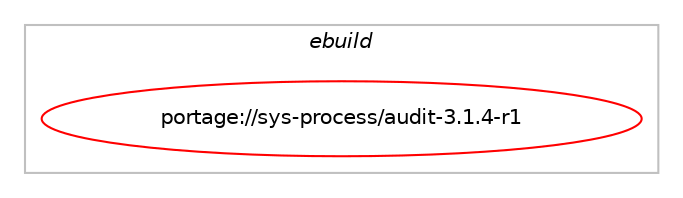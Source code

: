 digraph prolog {

# *************
# Graph options
# *************

newrank=true;
concentrate=true;
compound=true;
graph [rankdir=LR,fontname=Helvetica,fontsize=10,ranksep=1.5];#, ranksep=2.5, nodesep=0.2];
edge  [arrowhead=vee];
node  [fontname=Helvetica,fontsize=10];

# **********
# The ebuild
# **********

subgraph cluster_leftcol {
color=gray;
label=<<i>ebuild</i>>;
id [label="portage://sys-process/audit-3.1.4-r1", color=red, width=4, href="../sys-process/audit-3.1.4-r1.svg"];
}

# ****************
# The dependencies
# ****************

subgraph cluster_midcol {
color=gray;
label=<<i>dependencies</i>>;
subgraph cluster_compile {
fillcolor="#eeeeee";
style=filled;
label=<<i>compile</i>>;
# *** BEGIN UNKNOWN DEPENDENCY TYPE (TODO) ***
# id -> equal(use_conditional_group(positive,gssapi,portage://sys-process/audit-3.1.4-r1,[package_dependency(portage://sys-process/audit-3.1.4-r1,install,no,virtual,krb5,none,[,,],[],[])]))
# *** END UNKNOWN DEPENDENCY TYPE (TODO) ***

# *** BEGIN UNKNOWN DEPENDENCY TYPE (TODO) ***
# id -> equal(use_conditional_group(positive,ldap,portage://sys-process/audit-3.1.4-r1,[package_dependency(portage://sys-process/audit-3.1.4-r1,install,no,net-nds,openldap,none,[,,],any_same_slot,[])]))
# *** END UNKNOWN DEPENDENCY TYPE (TODO) ***

# *** BEGIN UNKNOWN DEPENDENCY TYPE (TODO) ***
# id -> equal(use_conditional_group(positive,python,portage://sys-process/audit-3.1.4-r1,[use_conditional_group(positive,python_targets_python3_10,portage://sys-process/audit-3.1.4-r1,[package_dependency(portage://sys-process/audit-3.1.4-r1,install,no,dev-lang,python,none,[,,],[slot(3.10)],[])]),use_conditional_group(positive,python_targets_python3_11,portage://sys-process/audit-3.1.4-r1,[package_dependency(portage://sys-process/audit-3.1.4-r1,install,no,dev-lang,python,none,[,,],[slot(3.11)],[])]),use_conditional_group(positive,python_targets_python3_12,portage://sys-process/audit-3.1.4-r1,[package_dependency(portage://sys-process/audit-3.1.4-r1,install,no,dev-lang,python,none,[,,],[slot(3.12)],[])]),use_conditional_group(positive,python_targets_python3_13,portage://sys-process/audit-3.1.4-r1,[package_dependency(portage://sys-process/audit-3.1.4-r1,install,no,dev-lang,python,none,[,,],[slot(3.13)],[])])]))
# *** END UNKNOWN DEPENDENCY TYPE (TODO) ***

# *** BEGIN UNKNOWN DEPENDENCY TYPE (TODO) ***
# id -> equal(use_conditional_group(positive,test,portage://sys-process/audit-3.1.4-r1,[package_dependency(portage://sys-process/audit-3.1.4-r1,install,no,dev-libs,check,none,[,,],[],[])]))
# *** END UNKNOWN DEPENDENCY TYPE (TODO) ***

# *** BEGIN UNKNOWN DEPENDENCY TYPE (TODO) ***
# id -> equal(package_dependency(portage://sys-process/audit-3.1.4-r1,install,no,sys-kernel,linux-headers,greaterequal,[2.6.34,,,2.6.34],[],[]))
# *** END UNKNOWN DEPENDENCY TYPE (TODO) ***

# *** BEGIN UNKNOWN DEPENDENCY TYPE (TODO) ***
# id -> equal(package_dependency(portage://sys-process/audit-3.1.4-r1,install,no,sys-libs,libcap-ng,none,[,,],[],[]))
# *** END UNKNOWN DEPENDENCY TYPE (TODO) ***

}
subgraph cluster_compileandrun {
fillcolor="#eeeeee";
style=filled;
label=<<i>compile and run</i>>;
}
subgraph cluster_run {
fillcolor="#eeeeee";
style=filled;
label=<<i>run</i>>;
# *** BEGIN UNKNOWN DEPENDENCY TYPE (TODO) ***
# id -> equal(use_conditional_group(positive,gssapi,portage://sys-process/audit-3.1.4-r1,[package_dependency(portage://sys-process/audit-3.1.4-r1,run,no,virtual,krb5,none,[,,],[],[])]))
# *** END UNKNOWN DEPENDENCY TYPE (TODO) ***

# *** BEGIN UNKNOWN DEPENDENCY TYPE (TODO) ***
# id -> equal(use_conditional_group(positive,ldap,portage://sys-process/audit-3.1.4-r1,[package_dependency(portage://sys-process/audit-3.1.4-r1,run,no,net-nds,openldap,none,[,,],any_same_slot,[])]))
# *** END UNKNOWN DEPENDENCY TYPE (TODO) ***

# *** BEGIN UNKNOWN DEPENDENCY TYPE (TODO) ***
# id -> equal(use_conditional_group(positive,python,portage://sys-process/audit-3.1.4-r1,[use_conditional_group(positive,python_targets_python3_10,portage://sys-process/audit-3.1.4-r1,[package_dependency(portage://sys-process/audit-3.1.4-r1,run,no,dev-lang,python,none,[,,],[slot(3.10)],[])]),use_conditional_group(positive,python_targets_python3_11,portage://sys-process/audit-3.1.4-r1,[package_dependency(portage://sys-process/audit-3.1.4-r1,run,no,dev-lang,python,none,[,,],[slot(3.11)],[])]),use_conditional_group(positive,python_targets_python3_12,portage://sys-process/audit-3.1.4-r1,[package_dependency(portage://sys-process/audit-3.1.4-r1,run,no,dev-lang,python,none,[,,],[slot(3.12)],[])]),use_conditional_group(positive,python_targets_python3_13,portage://sys-process/audit-3.1.4-r1,[package_dependency(portage://sys-process/audit-3.1.4-r1,run,no,dev-lang,python,none,[,,],[slot(3.13)],[])])]))
# *** END UNKNOWN DEPENDENCY TYPE (TODO) ***

# *** BEGIN UNKNOWN DEPENDENCY TYPE (TODO) ***
# id -> equal(package_dependency(portage://sys-process/audit-3.1.4-r1,run,no,sys-libs,libcap-ng,none,[,,],[],[]))
# *** END UNKNOWN DEPENDENCY TYPE (TODO) ***

}
}

# **************
# The candidates
# **************

subgraph cluster_choices {
rank=same;
color=gray;
label=<<i>candidates</i>>;

}

}
